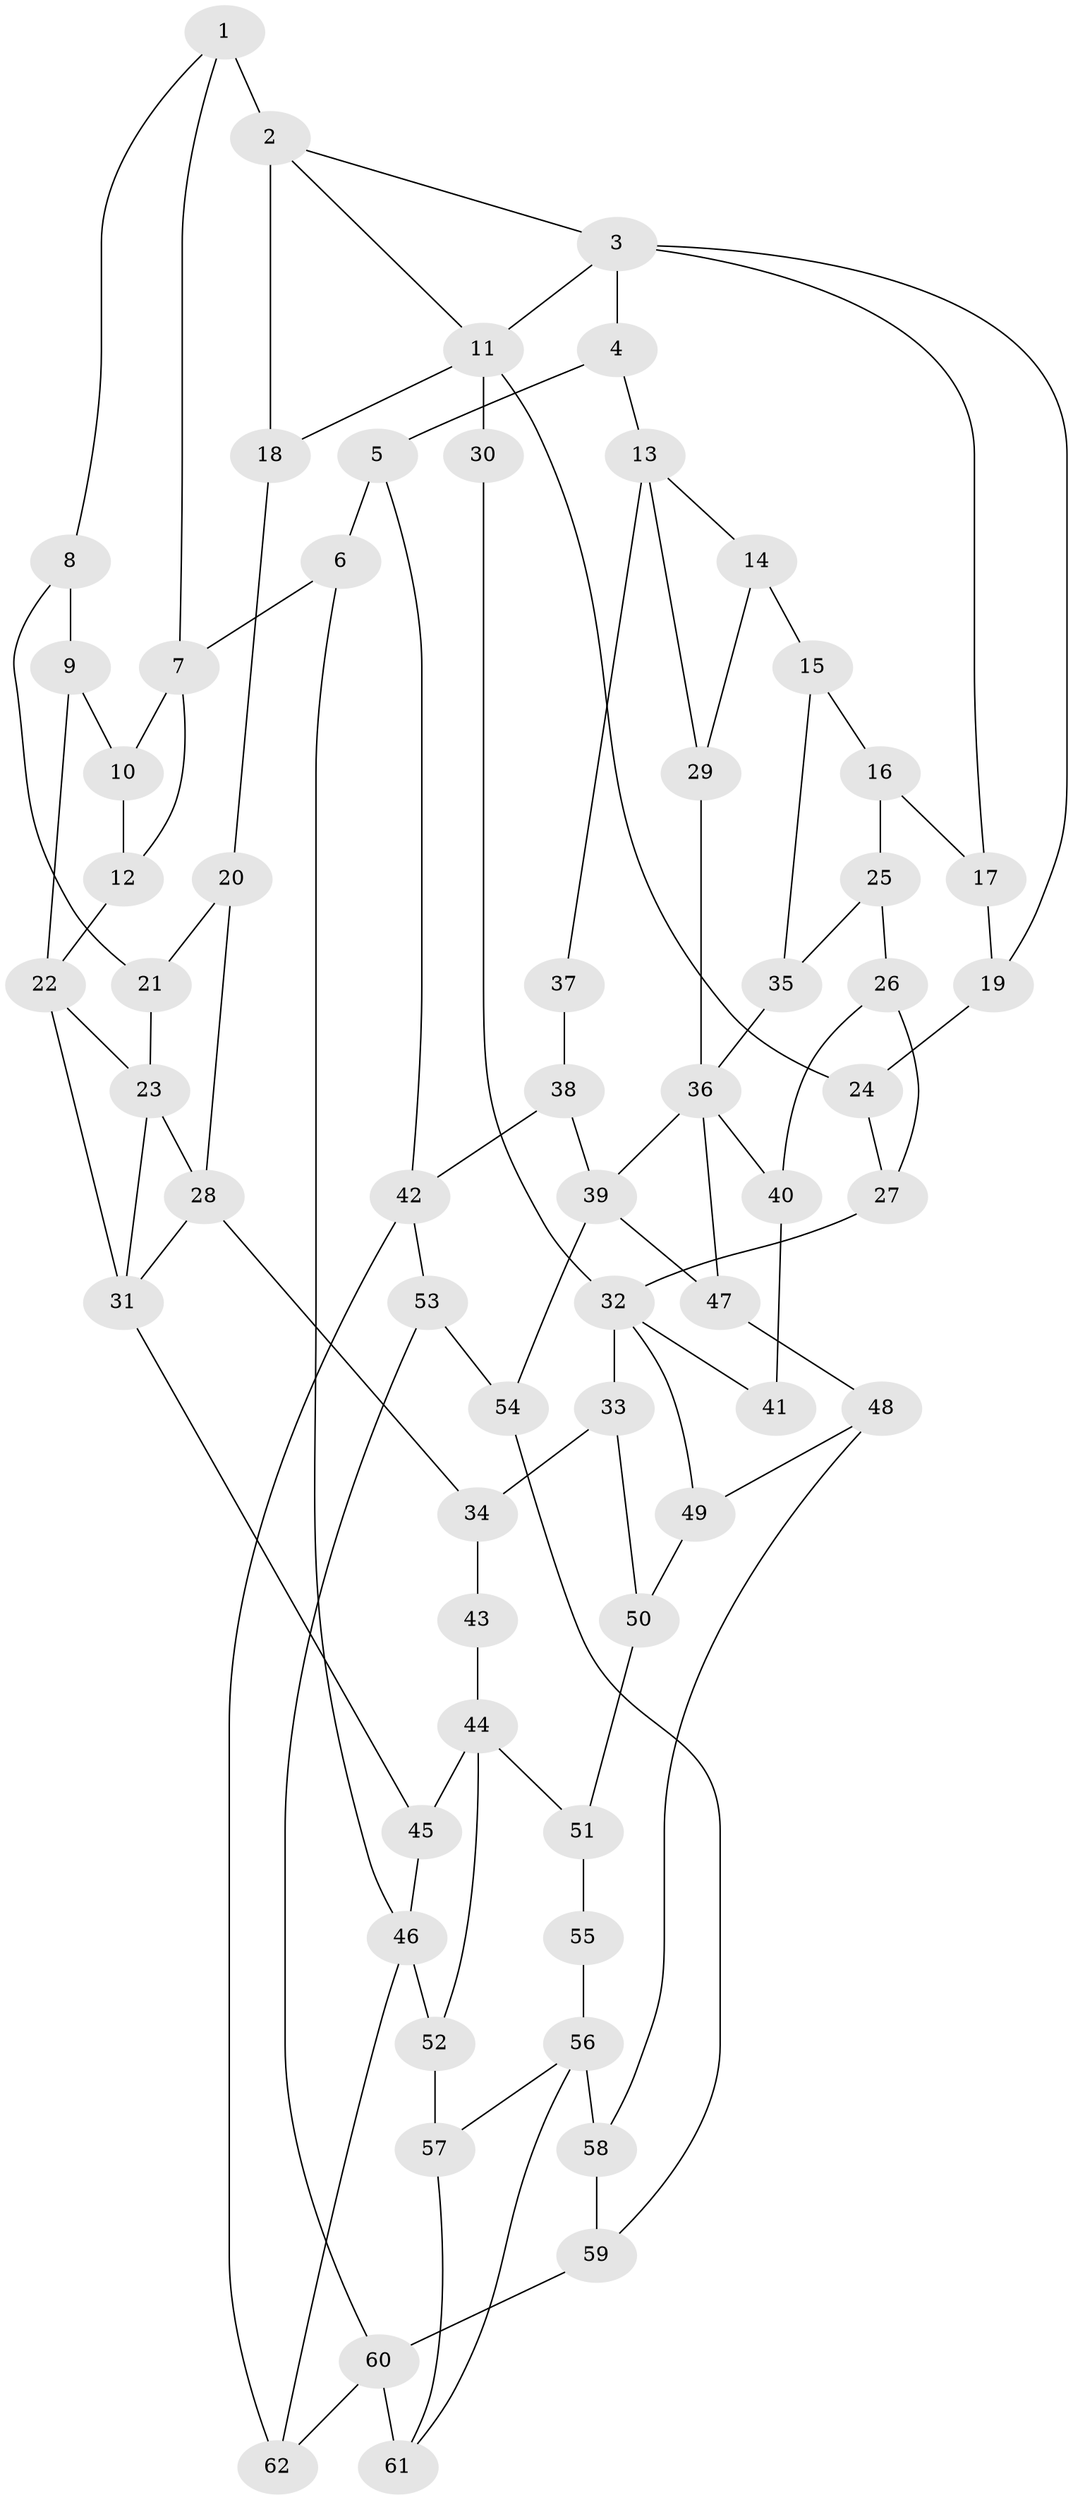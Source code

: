 // original degree distribution, {3: 0.016260162601626018, 4: 0.24390243902439024, 6: 0.21951219512195122, 5: 0.5203252032520326}
// Generated by graph-tools (version 1.1) at 2025/38/03/09/25 02:38:31]
// undirected, 62 vertices, 101 edges
graph export_dot {
graph [start="1"]
  node [color=gray90,style=filled];
  1;
  2;
  3;
  4;
  5;
  6;
  7;
  8;
  9;
  10;
  11;
  12;
  13;
  14;
  15;
  16;
  17;
  18;
  19;
  20;
  21;
  22;
  23;
  24;
  25;
  26;
  27;
  28;
  29;
  30;
  31;
  32;
  33;
  34;
  35;
  36;
  37;
  38;
  39;
  40;
  41;
  42;
  43;
  44;
  45;
  46;
  47;
  48;
  49;
  50;
  51;
  52;
  53;
  54;
  55;
  56;
  57;
  58;
  59;
  60;
  61;
  62;
  1 -- 2 [weight=2.0];
  1 -- 7 [weight=1.0];
  1 -- 8 [weight=1.0];
  2 -- 3 [weight=1.0];
  2 -- 11 [weight=1.0];
  2 -- 18 [weight=2.0];
  3 -- 4 [weight=2.0];
  3 -- 11 [weight=1.0];
  3 -- 17 [weight=1.0];
  3 -- 19 [weight=1.0];
  4 -- 5 [weight=2.0];
  4 -- 13 [weight=2.0];
  5 -- 6 [weight=1.0];
  5 -- 42 [weight=1.0];
  6 -- 7 [weight=2.0];
  6 -- 46 [weight=1.0];
  7 -- 10 [weight=1.0];
  7 -- 12 [weight=1.0];
  8 -- 9 [weight=1.0];
  8 -- 21 [weight=1.0];
  9 -- 10 [weight=1.0];
  9 -- 22 [weight=1.0];
  10 -- 12 [weight=1.0];
  11 -- 18 [weight=1.0];
  11 -- 24 [weight=1.0];
  11 -- 30 [weight=2.0];
  12 -- 22 [weight=1.0];
  13 -- 14 [weight=1.0];
  13 -- 29 [weight=1.0];
  13 -- 37 [weight=1.0];
  14 -- 15 [weight=1.0];
  14 -- 29 [weight=1.0];
  15 -- 16 [weight=1.0];
  15 -- 35 [weight=1.0];
  16 -- 17 [weight=1.0];
  16 -- 25 [weight=1.0];
  17 -- 19 [weight=1.0];
  18 -- 20 [weight=1.0];
  19 -- 24 [weight=1.0];
  20 -- 21 [weight=1.0];
  20 -- 28 [weight=1.0];
  21 -- 23 [weight=2.0];
  22 -- 23 [weight=2.0];
  22 -- 31 [weight=1.0];
  23 -- 28 [weight=1.0];
  23 -- 31 [weight=1.0];
  24 -- 27 [weight=1.0];
  25 -- 26 [weight=4.0];
  25 -- 35 [weight=1.0];
  26 -- 27 [weight=1.0];
  26 -- 40 [weight=1.0];
  27 -- 32 [weight=1.0];
  28 -- 31 [weight=1.0];
  28 -- 34 [weight=1.0];
  29 -- 36 [weight=2.0];
  30 -- 32 [weight=1.0];
  31 -- 45 [weight=2.0];
  32 -- 33 [weight=1.0];
  32 -- 41 [weight=2.0];
  32 -- 49 [weight=1.0];
  33 -- 34 [weight=1.0];
  33 -- 50 [weight=1.0];
  34 -- 43 [weight=1.0];
  35 -- 36 [weight=1.0];
  36 -- 39 [weight=1.0];
  36 -- 40 [weight=1.0];
  36 -- 47 [weight=1.0];
  37 -- 38 [weight=2.0];
  38 -- 39 [weight=1.0];
  38 -- 42 [weight=2.0];
  39 -- 47 [weight=1.0];
  39 -- 54 [weight=1.0];
  40 -- 41 [weight=1.0];
  42 -- 53 [weight=2.0];
  42 -- 62 [weight=2.0];
  43 -- 44 [weight=2.0];
  44 -- 45 [weight=2.0];
  44 -- 51 [weight=1.0];
  44 -- 52 [weight=1.0];
  45 -- 46 [weight=1.0];
  46 -- 52 [weight=1.0];
  46 -- 62 [weight=1.0];
  47 -- 48 [weight=1.0];
  48 -- 49 [weight=1.0];
  48 -- 58 [weight=1.0];
  49 -- 50 [weight=1.0];
  50 -- 51 [weight=1.0];
  51 -- 55 [weight=1.0];
  52 -- 57 [weight=1.0];
  53 -- 54 [weight=1.0];
  53 -- 60 [weight=1.0];
  54 -- 59 [weight=1.0];
  55 -- 56 [weight=2.0];
  56 -- 57 [weight=1.0];
  56 -- 58 [weight=2.0];
  56 -- 61 [weight=1.0];
  57 -- 61 [weight=1.0];
  58 -- 59 [weight=1.0];
  59 -- 60 [weight=2.0];
  60 -- 61 [weight=2.0];
  60 -- 62 [weight=1.0];
}
